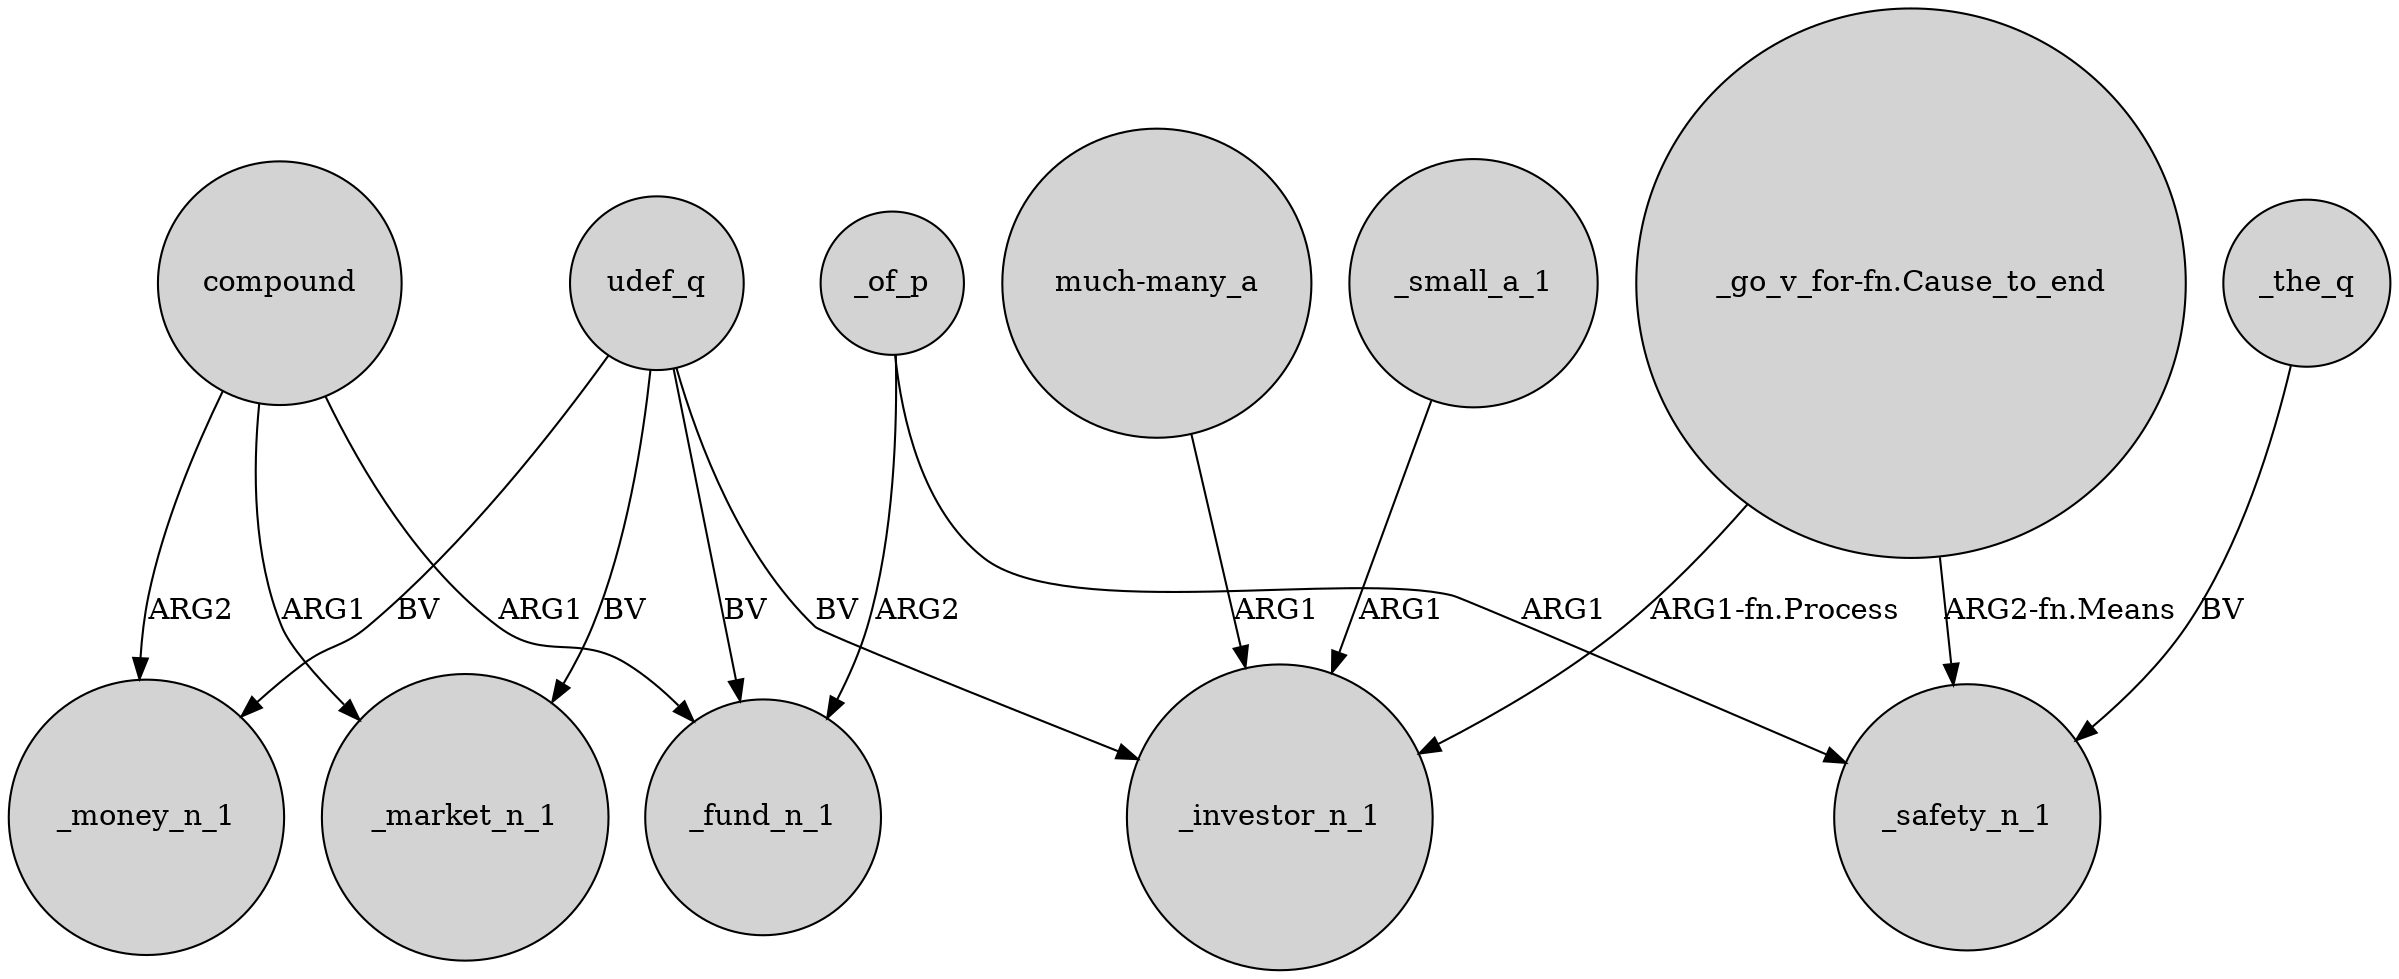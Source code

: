 digraph {
	node [shape=circle style=filled]
	compound -> _fund_n_1 [label=ARG1]
	_the_q -> _safety_n_1 [label=BV]
	udef_q -> _money_n_1 [label=BV]
	_of_p -> _safety_n_1 [label=ARG1]
	udef_q -> _market_n_1 [label=BV]
	compound -> _market_n_1 [label=ARG1]
	udef_q -> _investor_n_1 [label=BV]
	compound -> _money_n_1 [label=ARG2]
	"much-many_a" -> _investor_n_1 [label=ARG1]
	"_go_v_for-fn.Cause_to_end" -> _investor_n_1 [label="ARG1-fn.Process"]
	udef_q -> _fund_n_1 [label=BV]
	_small_a_1 -> _investor_n_1 [label=ARG1]
	"_go_v_for-fn.Cause_to_end" -> _safety_n_1 [label="ARG2-fn.Means"]
	_of_p -> _fund_n_1 [label=ARG2]
}
